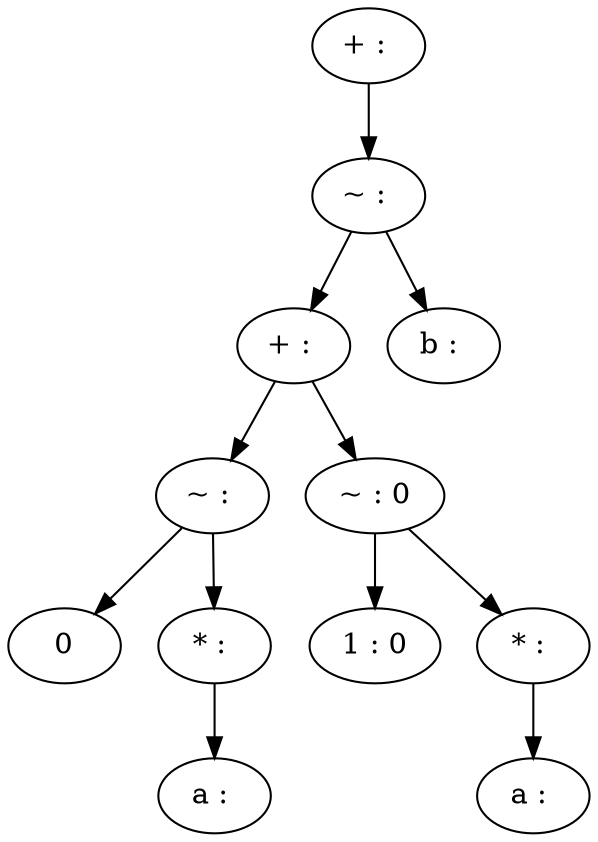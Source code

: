 // The Round Table
digraph {
	0 [label="+ : "]
	1 [label="~ : "]
	2 [label="+ : "]
	3 [label="~ : "]
	4 [label=0]
	5 [label="* : "]
	6 [label="a : "]
	7 [label="~ : 0"]
	8 [label="1 : 0"]
	9 [label="* : "]
	10 [label="a : "]
	11 [label="b : "]
	0 -> 1
	1 -> 2
	2 -> 3
	3 -> 4
	3 -> 5
	5 -> 6
	2 -> 7
	7 -> 8
	7 -> 9
	9 -> 10
	1 -> 11
}
